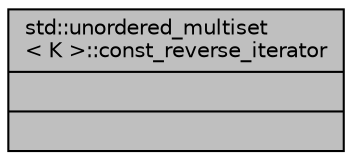digraph "std::unordered_multiset&lt; K &gt;::const_reverse_iterator"
{
  edge [fontname="Helvetica",fontsize="10",labelfontname="Helvetica",labelfontsize="10"];
  node [fontname="Helvetica",fontsize="10",shape=record];
  Node368 [label="{std::unordered_multiset\l\< K \>::const_reverse_iterator\n||}",height=0.2,width=0.4,color="black", fillcolor="grey75", style="filled", fontcolor="black"];
}
